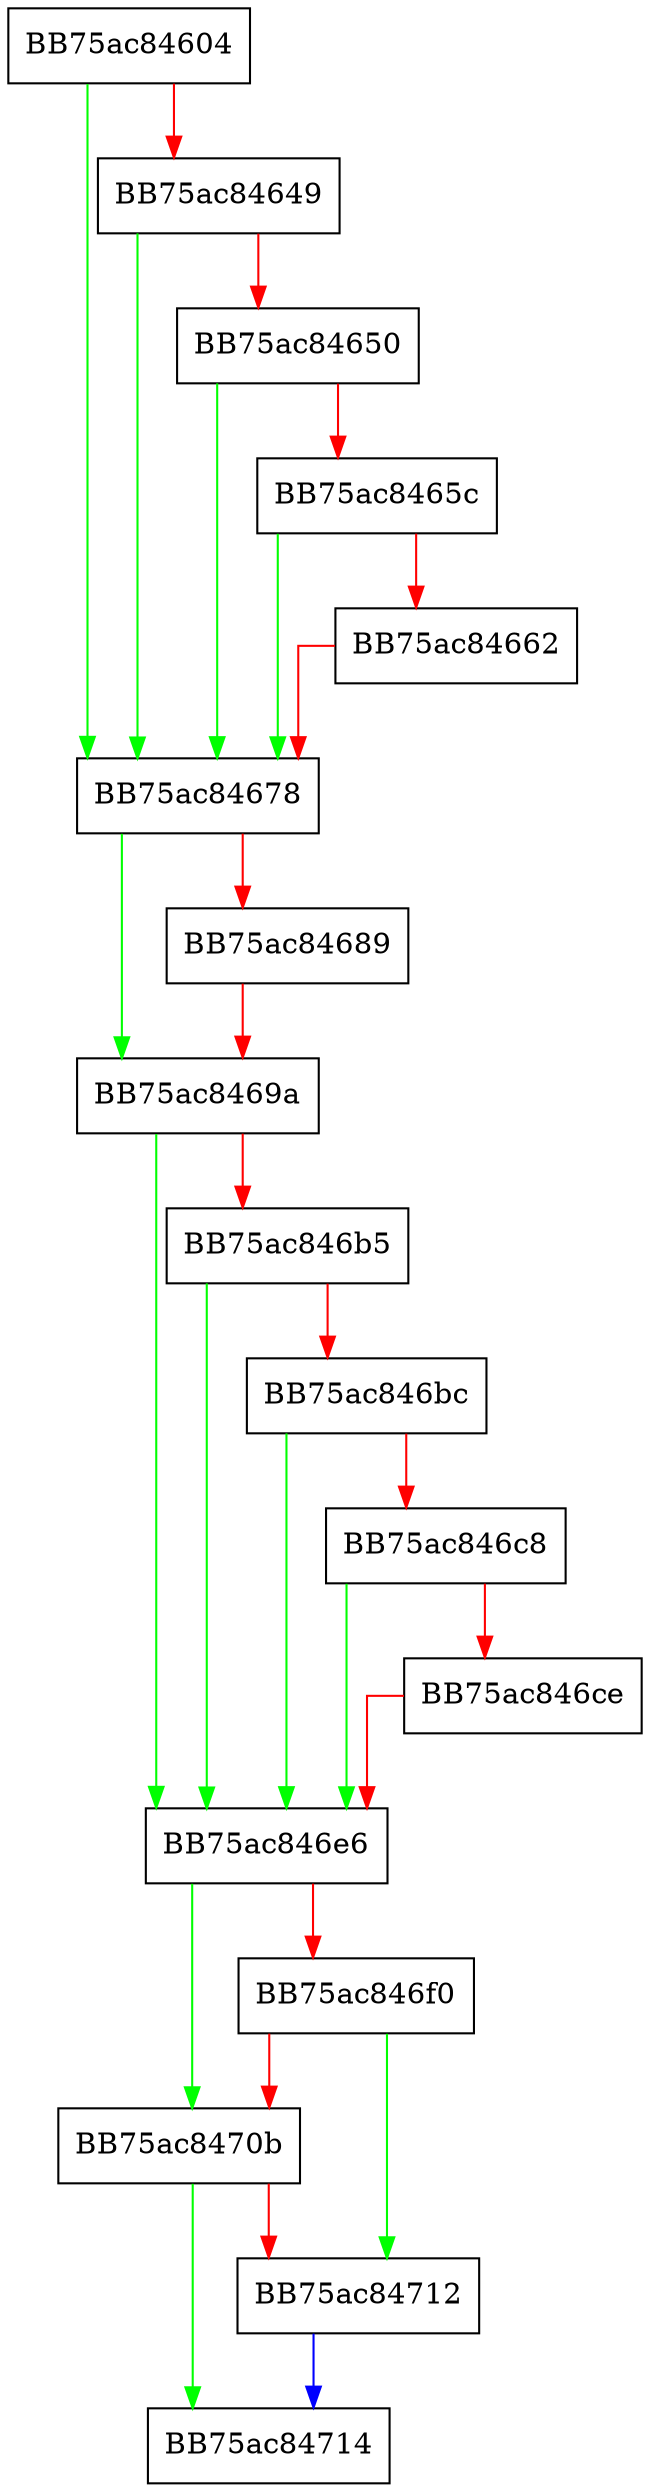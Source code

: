digraph NeedResetHomepage {
  node [shape="box"];
  graph [splines=ortho];
  BB75ac84604 -> BB75ac84678 [color="green"];
  BB75ac84604 -> BB75ac84649 [color="red"];
  BB75ac84649 -> BB75ac84678 [color="green"];
  BB75ac84649 -> BB75ac84650 [color="red"];
  BB75ac84650 -> BB75ac84678 [color="green"];
  BB75ac84650 -> BB75ac8465c [color="red"];
  BB75ac8465c -> BB75ac84678 [color="green"];
  BB75ac8465c -> BB75ac84662 [color="red"];
  BB75ac84662 -> BB75ac84678 [color="red"];
  BB75ac84678 -> BB75ac8469a [color="green"];
  BB75ac84678 -> BB75ac84689 [color="red"];
  BB75ac84689 -> BB75ac8469a [color="red"];
  BB75ac8469a -> BB75ac846e6 [color="green"];
  BB75ac8469a -> BB75ac846b5 [color="red"];
  BB75ac846b5 -> BB75ac846e6 [color="green"];
  BB75ac846b5 -> BB75ac846bc [color="red"];
  BB75ac846bc -> BB75ac846e6 [color="green"];
  BB75ac846bc -> BB75ac846c8 [color="red"];
  BB75ac846c8 -> BB75ac846e6 [color="green"];
  BB75ac846c8 -> BB75ac846ce [color="red"];
  BB75ac846ce -> BB75ac846e6 [color="red"];
  BB75ac846e6 -> BB75ac8470b [color="green"];
  BB75ac846e6 -> BB75ac846f0 [color="red"];
  BB75ac846f0 -> BB75ac84712 [color="green"];
  BB75ac846f0 -> BB75ac8470b [color="red"];
  BB75ac8470b -> BB75ac84714 [color="green"];
  BB75ac8470b -> BB75ac84712 [color="red"];
  BB75ac84712 -> BB75ac84714 [color="blue"];
}